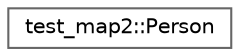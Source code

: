 digraph "类继承关系图"
{
 // LATEX_PDF_SIZE
  bgcolor="transparent";
  edge [fontname=Helvetica,fontsize=10,labelfontname=Helvetica,labelfontsize=10];
  node [fontname=Helvetica,fontsize=10,shape=box,height=0.2,width=0.4];
  rankdir="LR";
  Node0 [id="Node000000",label="test_map2::Person",height=0.2,width=0.4,color="grey40", fillcolor="white", style="filled",URL="$structtest__map2_1_1_person.html",tooltip=" "];
}
